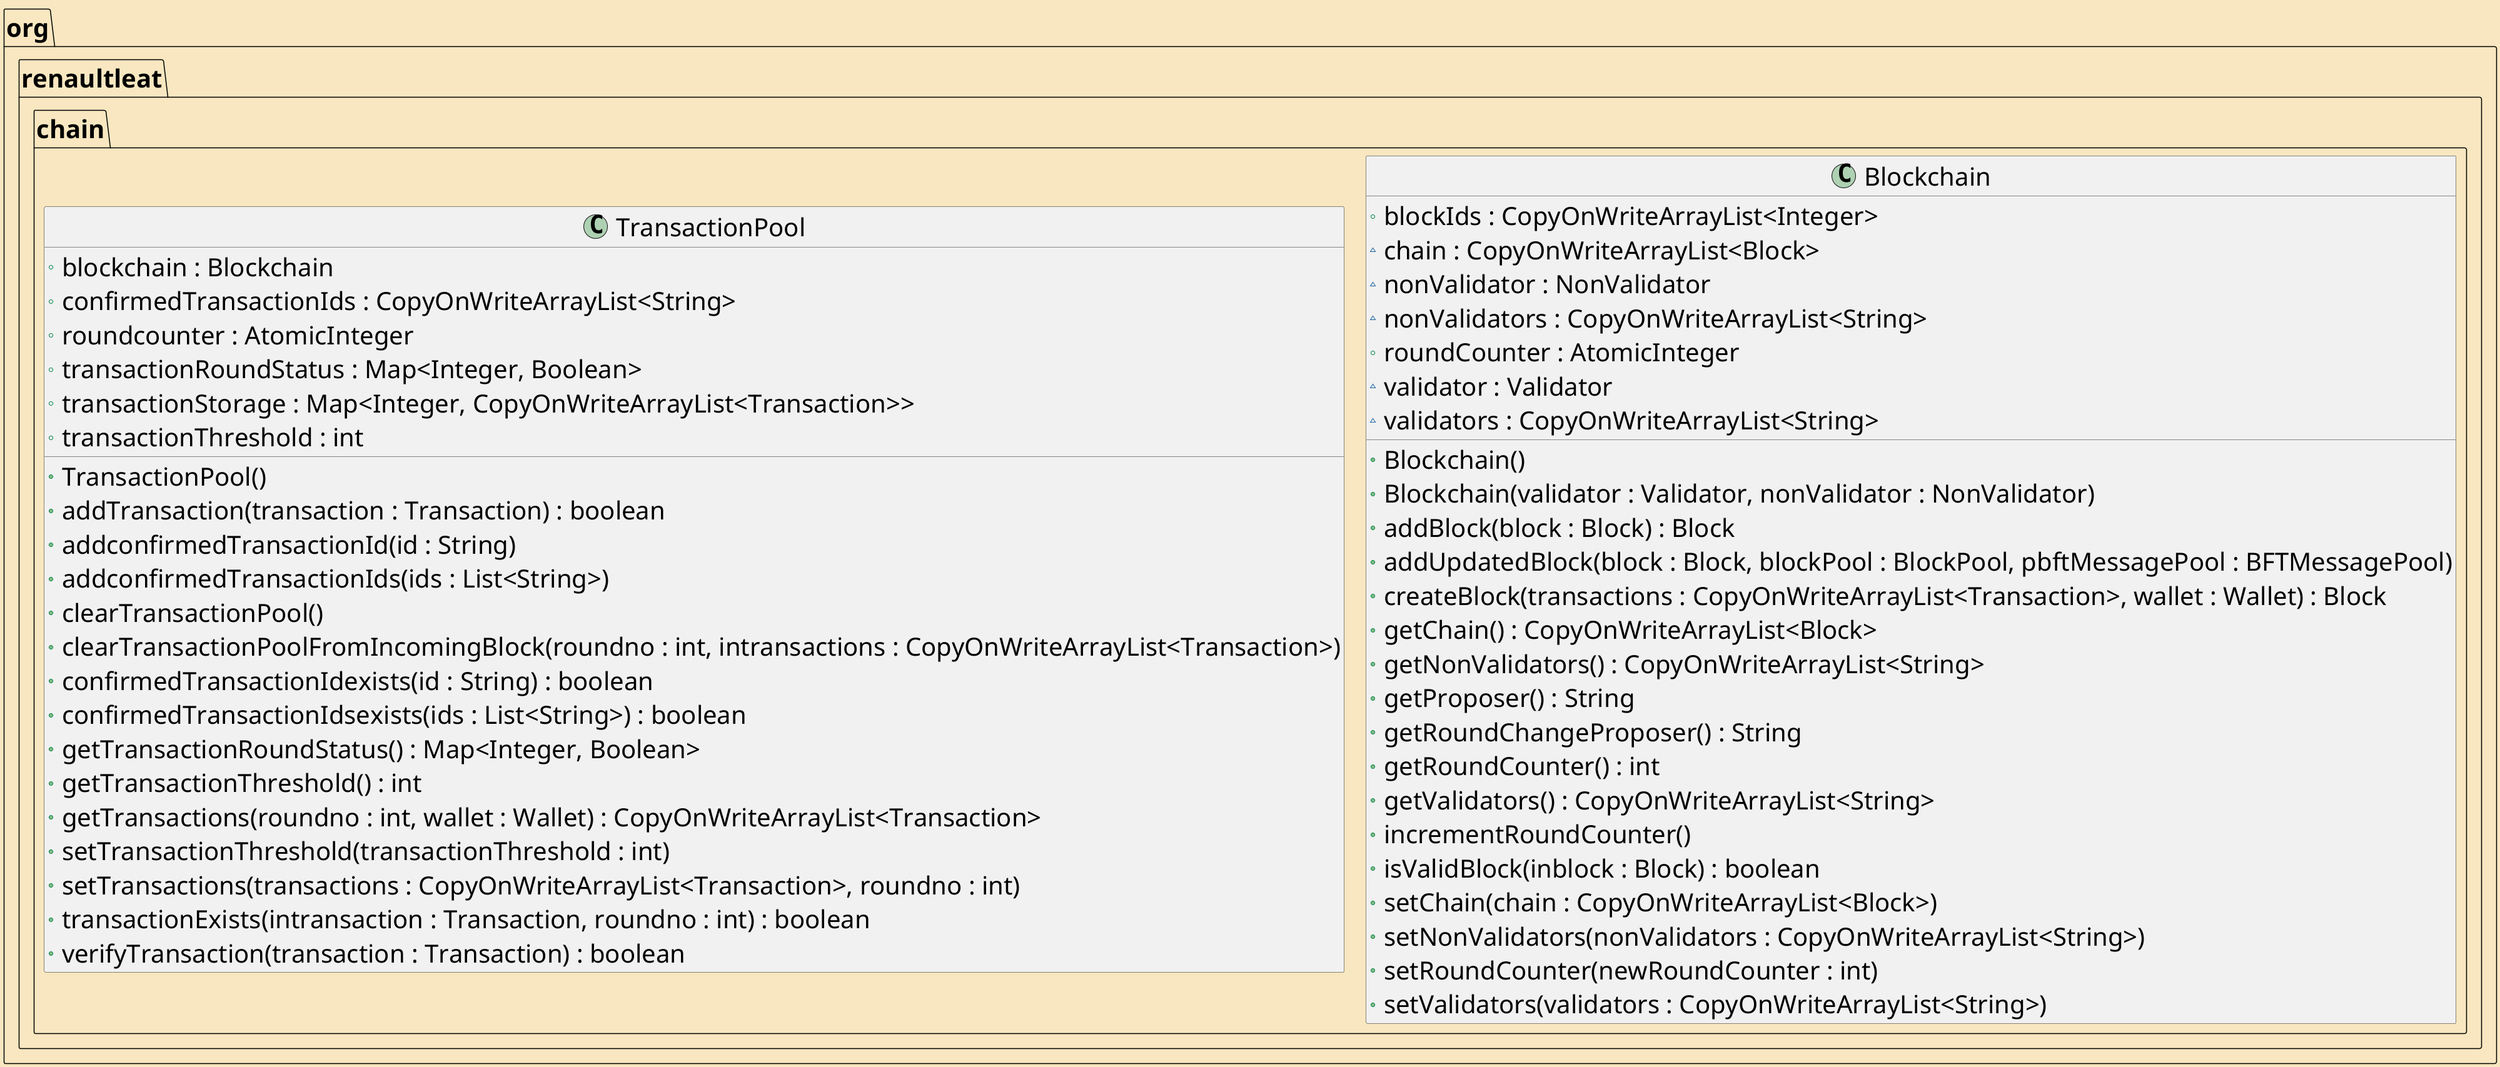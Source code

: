@startuml
skinparam backgroundColor strategy
skinparam defaultFontColor black
skinparam defaultFontSize 40
skinparam ArrowColor mediumturquoise
skinparam ArrowThickness 5
skinparam DefaultFontName Broadway
package org.renaultleat.chain {
  class Blockchain {
    + blockIds : CopyOnWriteArrayList<Integer>
    ~ chain : CopyOnWriteArrayList<Block>
    ~ nonValidator : NonValidator
    ~ nonValidators : CopyOnWriteArrayList<String>
    + roundCounter : AtomicInteger
    ~ validator : Validator
    ~ validators : CopyOnWriteArrayList<String>
    + Blockchain()
    + Blockchain(validator : Validator, nonValidator : NonValidator)
    + addBlock(block : Block) : Block
    + addUpdatedBlock(block : Block, blockPool : BlockPool, pbftMessagePool : BFTMessagePool)
    + createBlock(transactions : CopyOnWriteArrayList<Transaction>, wallet : Wallet) : Block
    + getChain() : CopyOnWriteArrayList<Block>
    + getNonValidators() : CopyOnWriteArrayList<String>
    + getProposer() : String
    + getRoundChangeProposer() : String
    + getRoundCounter() : int
    + getValidators() : CopyOnWriteArrayList<String>
    + incrementRoundCounter()
    + isValidBlock(inblock : Block) : boolean
    + setChain(chain : CopyOnWriteArrayList<Block>)
    + setNonValidators(nonValidators : CopyOnWriteArrayList<String>)
    + setRoundCounter(newRoundCounter : int)
    + setValidators(validators : CopyOnWriteArrayList<String>)
  }
  class TransactionPool {
    + blockchain : Blockchain
    + confirmedTransactionIds : CopyOnWriteArrayList<String>
    + roundcounter : AtomicInteger
    + transactionRoundStatus : Map<Integer, Boolean>
    + transactionStorage : Map<Integer, CopyOnWriteArrayList<Transaction>>
    + transactionThreshold : int
    + TransactionPool()
    + addTransaction(transaction : Transaction) : boolean
    + addconfirmedTransactionId(id : String)
    + addconfirmedTransactionIds(ids : List<String>)
    + clearTransactionPool()
    + clearTransactionPoolFromIncomingBlock(roundno : int, intransactions : CopyOnWriteArrayList<Transaction>)
    + confirmedTransactionIdexists(id : String) : boolean
    + confirmedTransactionIdsexists(ids : List<String>) : boolean
    + getTransactionRoundStatus() : Map<Integer, Boolean>
    + getTransactionThreshold() : int
    + getTransactions(roundno : int, wallet : Wallet) : CopyOnWriteArrayList<Transaction>
    + setTransactionThreshold(transactionThreshold : int)
    + setTransactions(transactions : CopyOnWriteArrayList<Transaction>, roundno : int)
    + transactionExists(intransaction : Transaction, roundno : int) : boolean
    + verifyTransaction(transaction : Transaction) : boolean
  }
}
@enduml